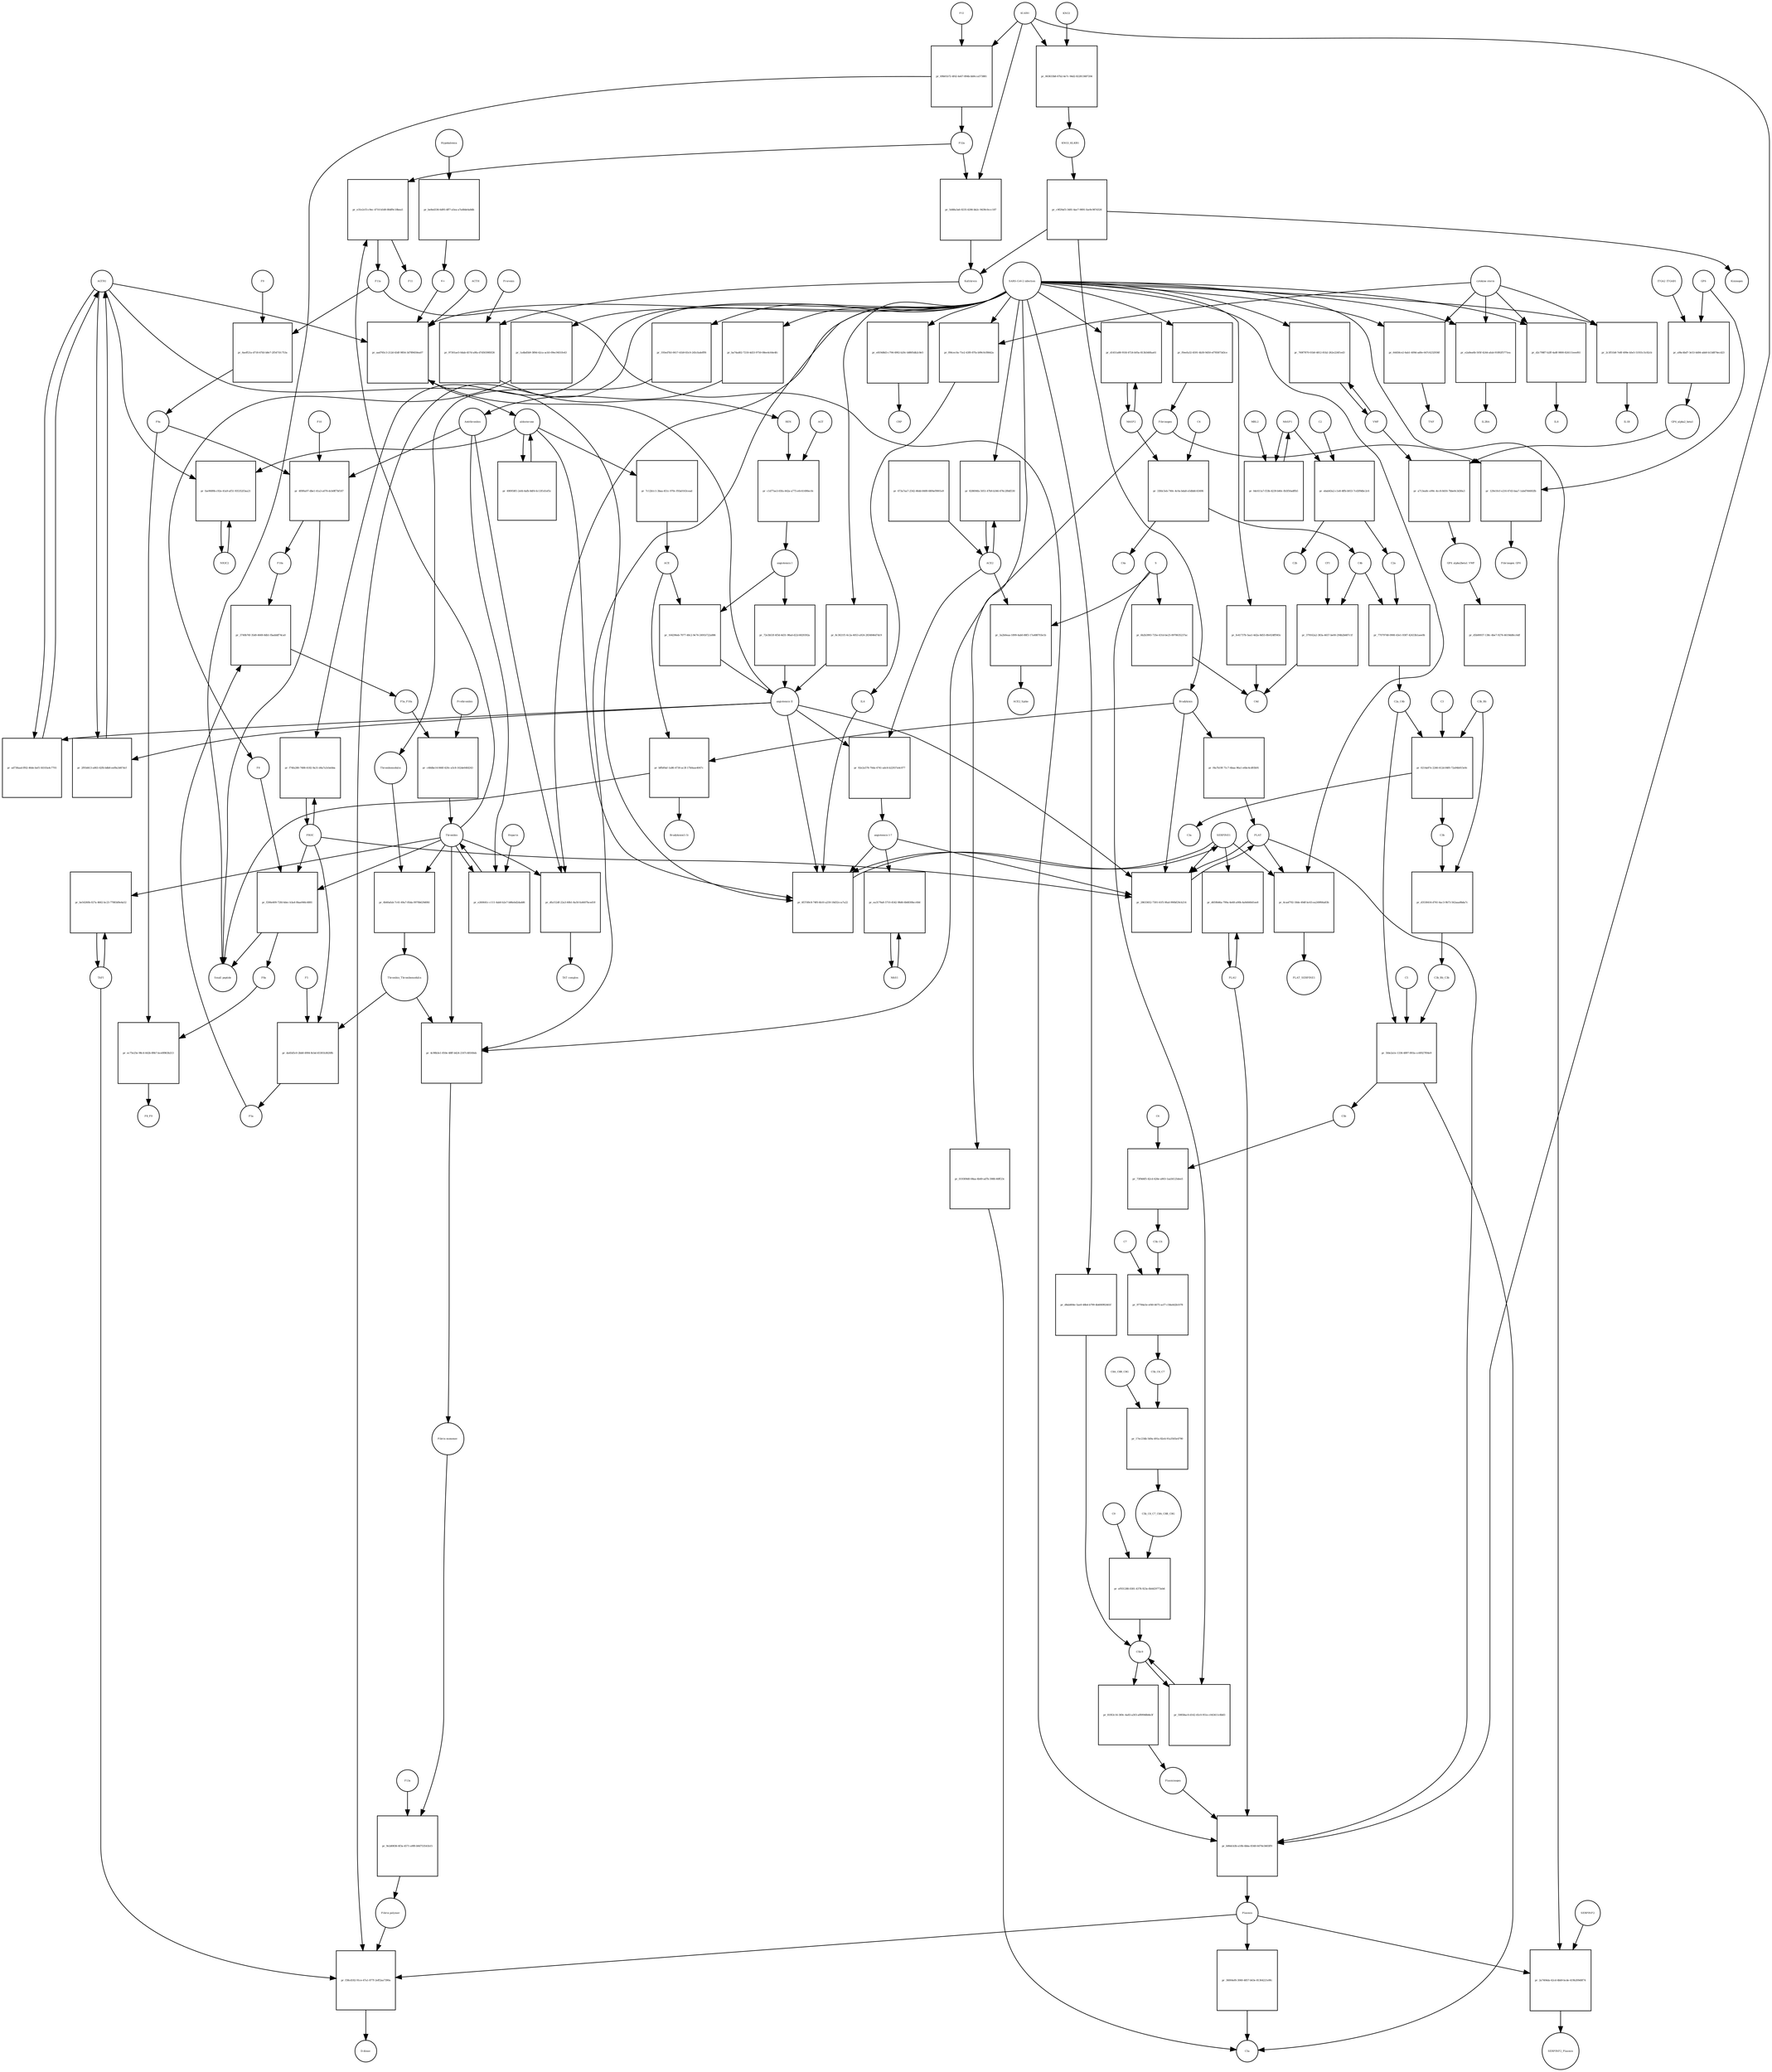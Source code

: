strict digraph  {
F8 [annotation="urn_miriam_hgnc_3546|urn_miriam_taxonomy_9606", bipartite=0, cls=macromolecule, fontsize=4, label=F8, shape=circle];
"pr_f206e409-72fd-4dec-b3a4-0bae946c4881" [annotation="", bipartite=1, cls=process, fontsize=4, label="pr_f206e409-72fd-4dec-b3a4-0bae946c4881", shape=square];
"Small peptide" [annotation=urn_miriam_mesh_D010446, bipartite=0, cls=macromolecule, fontsize=4, label="Small peptide", shape=circle];
F8a [annotation="urn_miriam_hgnc.symbol_F8|urn_miriam_mesh_D015944|urn_miriam_taxonomy_9606", bipartite=0, cls=macromolecule, fontsize=4, label=F8a, shape=circle];
Thrombin [annotation="urn_miriam_hgnc_3535|urn_miriam_taxonomy_9606", bipartite=0, cls=macromolecule, fontsize=4, label=Thrombin, shape=circle];
PROC [annotation="urn_miriam_hgnc_9451|urn_miriam_taxonomy_9606", bipartite=0, cls=macromolecule, fontsize=4, label=PROC, shape=circle];
AGTR1 [annotation=urn_miriam_hgnc_336, bipartite=0, cls=macromolecule, fontsize=4, label=AGTR1, shape=circle];
"pr_ad736aad-ff62-46de-bef1-fd103a4c7701" [annotation="", bipartite=1, cls=process, fontsize=4, label="pr_ad736aad-ff62-46de-bef1-fd103a4c7701", shape=square];
"angiotensin II" [annotation="urn_miriam_obo.chebi_CHEBI%3A2718|urn_miriam_taxonomy_9606", bipartite=0, cls="simple chemical", fontsize=4, label="angiotensin II", shape=circle];
NR3C2 [annotation="", bipartite=0, cls=macromolecule, fontsize=4, label=NR3C2, shape=circle];
"pr_fae9689b-c92e-41a9-af51-935352f3aa21" [annotation="", bipartite=1, cls=process, fontsize=4, label="pr_fae9689b-c92e-41a9-af51-935352f3aa21", shape=square];
aldosterone [annotation="urn_miriam_obo.chebi_CHEBI%3A27584", bipartite=0, cls="simple chemical", fontsize=4, label=aldosterone, shape=circle];
"pr_490958f1-2efd-4afb-8df4-6c13f1d1ef5c" [annotation="", bipartite=1, cls=process, fontsize=4, label="pr_490958f1-2efd-4afb-8df4-6c13f1d1ef5c", shape=square];
SERPINE1 [annotation="", bipartite=0, cls=macromolecule, fontsize=4, label=SERPINE1, shape=circle];
"pr_6f37d9c8-74f0-4b10-a259-18d32cca7a22" [annotation="", bipartite=1, cls=process, fontsize=4, label="pr_6f37d9c8-74f0-4b10-a259-18d32cca7a22", shape=square];
"angiotensin I-7" [annotation="urn_miriam_obo.chebi_CHEBI%3A55438|urn_miriam_taxonomy_9606", bipartite=0, cls="simple chemical", fontsize=4, label="angiotensin I-7", shape=circle];
IL6 [annotation="urn_miriam_hgnc_6018|urn_miriam_taxonomy_9606", bipartite=0, cls=macromolecule, fontsize=4, label=IL6, shape=circle];
"pr_aad765c3-212d-43df-9854-3d789450ea07" [annotation="", bipartite=1, cls=process, fontsize=4, label="pr_aad765c3-212d-43df-9854-3d789450ea07", shape=square];
"SARS-CoV-2 infection" [annotation="urn_miriam_taxonomy_2697049|urn_miriam_mesh_D012327", bipartite=0, cls=phenotype, fontsize=4, label="SARS-CoV-2 infection", shape=circle];
"K+" [annotation="urn_miriam_obo.chebi_CHEBI%3A29103", bipartite=0, cls="simple chemical", fontsize=4, label="K+", shape=circle];
ACTH [annotation=urn_miriam_hgnc_9201, bipartite=0, cls="simple chemical", fontsize=4, label=ACTH, shape=circle];
"pr_8c3021f1-6c2a-4053-a924-2834846d7dc9" [annotation="", bipartite=1, cls=process, fontsize=4, label="pr_8c3021f1-6c2a-4053-a924-2834846d7dc9", shape=square];
Bradykinin [annotation="urn_miriam_obo.chebi_CHEBI%3A3165|urn_miriam_taxonomy_9606", bipartite=0, cls=macromolecule, fontsize=4, label=Bradykinin, shape=circle];
"pr_bffbf0af-1a86-4730-ac3f-17b0aae4047c" [annotation="", bipartite=1, cls=process, fontsize=4, label="pr_bffbf0af-1a86-4730-ac3f-17b0aae4047c", shape=square];
"Bradykinin(1-5)" [annotation="urn_miriam_mesh_C079000|urn_miriam_taxonomy_9606", bipartite=0, cls=macromolecule, fontsize=4, label="Bradykinin(1-5)", shape=circle];
ACE [annotation="urn_miriam_hgnc_2707|urn_miriam_taxonomy_9606", bipartite=0, cls=macromolecule, fontsize=4, label=ACE, shape=circle];
"pr_f4a7b19f-71c7-4baa-96a1-e6bc4cd93b91" [annotation="", bipartite=1, cls=process, fontsize=4, label="pr_f4a7b19f-71c7-4baa-96a1-e6bc4cd93b91", shape=square];
PLAT [annotation="urn_miriam_hgnc_9051|urn_miriam_taxonomy_9606", bipartite=0, cls=macromolecule, fontsize=4, label=PLAT, shape=circle];
"pr_2f93d413-a863-42fb-bdb8-eef8a3d47dcf" [annotation="", bipartite=1, cls=process, fontsize=4, label="pr_2f93d413-a863-42fb-bdb8-eef8a3d47dcf", shape=square];
MAS1 [annotation="", bipartite=0, cls=macromolecule, fontsize=4, label=MAS1, shape=circle];
"pr_ea3179a8-5710-4542-98d6-6b6830bcc60d" [annotation="", bipartite=1, cls=process, fontsize=4, label="pr_ea3179a8-5710-4542-98d6-6b6830bcc60d", shape=square];
Fibrinogen [annotation="urn_miriam_pubmed_19296670|urn_miriam_obo.go_GO%3A0005577|urn_miriam_hgnc_3661|urn_miriam_hgnc_3662|urn_miriam_hgnc_3694|urn_miriam_taxonomy_9606", bipartite=0, cls=complex, fontsize=4, label=Fibrinogen, shape=circle];
"pr_129e10cf-e216-47d3-baa7-1abd766692fb" [annotation="", bipartite=1, cls=process, fontsize=4, label="pr_129e10cf-e216-47d3-baa7-1abd766692fb", shape=square];
GP6 [annotation="urn_miriam_hgnc_HGNC%3A14388|urn_miriam_taxonomy_9606", bipartite=0, cls=macromolecule, fontsize=4, label=GP6, shape=circle];
Fibrinogen_GP6 [annotation="urn_miriam_pubmed_19296670|urn_miriam_obo.go_GO%3A0005577|urn_miriam_hgnc_HGNC%3A14388|urn_miriam_taxonomy_9606", bipartite=0, cls=complex, fontsize=4, label=Fibrinogen_GP6, shape=circle];
GP6_alpha2_beta1 [annotation="urn_miriam_pubmed_25051961|urn_miriam_taxonomy_10090|urn_miriam_hgnc_14338|urn_miriam_hgnc_6137|urn_miriam_hgnc_6153", bipartite=0, cls=complex, fontsize=4, label=GP6_alpha2_beta1, shape=circle];
"pr_a713ea8c-e90c-4cc8-8d16-7bbe0c3d30a3" [annotation="", bipartite=1, cls=process, fontsize=4, label="pr_a713ea8c-e90c-4cc8-8d16-7bbe0c3d30a3", shape=square];
VWF [annotation="urn_miriam_hgnc_12726|urn_miriam_taxonomy_9606", bipartite=0, cls=macromolecule, fontsize=4, label=VWF, shape=circle];
GP6_alpha2beta1_VWF [annotation="urn_miriam_pubmed_25051961|urn_miriam_taxonomy_10090|urn_miriam_hgnc_14338|urn_miriam_hgnc_6137|urn_miriam_hgnc_6153|urn_miriam_hgnc_12726", bipartite=0, cls=complex, fontsize=4, label=GP6_alpha2beta1_VWF, shape=circle];
"pr_a9bc4bd7-3e53-4d04-abb0-b13d874ecd23" [annotation="", bipartite=1, cls=process, fontsize=4, label="pr_a9bc4bd7-3e53-4d04-abb0-b13d874ecd23", shape=square];
ITGA2_ITGAB1 [annotation="urn_miriam_intact_EBI-16428357|urn_miriam_hgnc_6137|urn_miriam_hgnc_6153|urn_miriam_taxonomy_9606", bipartite=0, cls=complex, fontsize=4, label=ITGA2_ITGAB1, shape=circle];
"pr_d5b00937-138c-4be7-9276-4619dd8cc6df" [annotation="", bipartite=1, cls="omitted process", fontsize=4, label="pr_d5b00937-138c-4be7-9276-4619dd8cc6df", shape=square];
"Fibrin polymer" [annotation="urn_miriam_mesh_C465961|urn_miriam_taxonomy_9606", bipartite=0, cls=macromolecule, fontsize=4, label="Fibrin polymer", shape=circle];
"pr_f38cd182-91ce-47a1-877f-2eff2aa7390a" [annotation="", bipartite=1, cls=process, fontsize=4, label="pr_f38cd182-91ce-47a1-877f-2eff2aa7390a", shape=square];
"D-dimer" [annotation="urn_miriam_pubmed_19008457|urn_miriam_mesh_C036309|urn_miriam_taxonomy_9606", bipartite=0, cls=macromolecule, fontsize=4, label="D-dimer", shape=circle];
Plasmin [annotation="urn_miriam_hgnc.symbol_PLG|urn_miriam_mesh_D005341|urn_miriam_brenda_3.4.21.7|urn_miriam_taxonomy_9606", bipartite=0, cls=macromolecule, fontsize=4, label=Plasmin, shape=circle];
TAFI [annotation="urn_miriam_hgnc_1546|urn_miriam_taxonomy_9606", bipartite=0, cls=macromolecule, fontsize=4, label=TAFI, shape=circle];
"Fibrin monomer" [annotation="urn_miriam_mesh_C011468|urn_miriam_taxonomy_9606", bipartite=0, cls=macromolecule, fontsize=4, label="Fibrin monomer", shape=circle];
"pr_9e2d0836-6f3a-4571-a9f8-b9d753541b15" [annotation="", bipartite=1, cls=process, fontsize=4, label="pr_9e2d0836-6f3a-4571-a9f8-b9d753541b15", shape=square];
F13a [annotation="urn_miriam_hgnc.symbol_F13|urn_miriam_mesh_D026122|urn_miriam_brenda_2.3.2.13|urn_miriam_taxonomy_9606", bipartite=0, cls=macromolecule, fontsize=4, label=F13a, shape=circle];
"pr_64458ce2-6ab1-409d-ad0e-647c6232936f" [annotation="", bipartite=1, cls=process, fontsize=4, label="pr_64458ce2-6ab1-409d-ad0e-647c6232936f", shape=square];
TNF [annotation="urn_miriam_hgnc_11892|urn_miriam_taxonomy_9606", bipartite=0, cls=macromolecule, fontsize=4, label=TNF, shape=circle];
"cytokine storm" [annotation="urn_miriam_pubmed_2504360|urn_miriam_taxonomy_9606", bipartite=0, cls=phenotype, fontsize=4, label="cytokine storm", shape=circle];
"pr_36004ef6-3060-4857-b63e-81364221e9fc" [annotation="", bipartite=1, cls=process, fontsize=4, label="pr_36004ef6-3060-4857-b63e-81364221e9fc", shape=square];
C5a [annotation="urn_miriam_hgnc.symbol_C5|urn_miriam_mesh_D015936|urn_miriam_taxonomy_9606", bipartite=0, cls=macromolecule, fontsize=4, label=C5a, shape=circle];
"pr_81f63c16-369c-4a83-a303-af89948b8e3f" [annotation="", bipartite=1, cls=process, fontsize=4, label="pr_81f63c16-369c-4a83-a303-af89948b8e3f", shape=square];
Plasminogen [annotation="urn_miriam_hgnc_9071|urn_miriam_taxonomy_9606", bipartite=0, cls=macromolecule, fontsize=4, label=Plasminogen, shape=circle];
"C5b-9" [annotation="urn_miriam_obo.go_GO%3A0005579|urn_miriam_mesh_D015938|urn_miriam_mesh_D050776|urn_miriam_hgnc_1339|urn_miriam_hgnc_1346|urn_miriam_hgnc_1352|urn_miriam_hgnc_1353|urn_miriam_hgnc_1354|urn_miriam_hgnc_1358|urn_miriam_taxonomy_9606", bipartite=0, cls=complex, fontsize=4, label="C5b-9", shape=circle];
C2 [annotation="urn_miriam_hgnc_1248|urn_miriam_taxonomy_9606", bipartite=0, cls=macromolecule, fontsize=4, label=C2, shape=circle];
"pr_ebab43a2-c1e8-4ffb-b933-7cd3f9dbc2c6" [annotation="", bipartite=1, cls=process, fontsize=4, label="pr_ebab43a2-c1e8-4ffb-b933-7cd3f9dbc2c6", shape=square];
C2a [annotation="urn_miriam_hgnc.symbol_C2|urn_miriam_mesh_D050678|urn_miriam_taxonomy_9606", bipartite=0, cls=macromolecule, fontsize=4, label=C2a, shape=circle];
C2b [annotation="urn_miriam_hgnc.symbol_C2|urn_miriam_mesh_D050679|urn_miriam_taxonomy_9606", bipartite=0, cls=macromolecule, fontsize=4, label=C2b, shape=circle];
MASP1 [annotation="urn_miriam_hgnc_6901|urn_miriam_taxonomy_9606", bipartite=0, cls=macromolecule, fontsize=4, label=MASP1, shape=circle];
"pr_e2a8ea6b-505f-4244-afab-91892f5771ea" [annotation="", bipartite=1, cls=process, fontsize=4, label="pr_e2a8ea6b-505f-4244-afab-91892f5771ea", shape=square];
IL2RA [annotation="urn_miriam_hgnc_6008|urn_miriam_taxonomy_9606", bipartite=0, cls=macromolecule, fontsize=4, label=IL2RA, shape=circle];
"pr_d2c798f7-b2ff-4a8f-9800-824111eeef61" [annotation="", bipartite=1, cls=process, fontsize=4, label="pr_d2c798f7-b2ff-4a8f-9800-824111eeef61", shape=square];
IL8 [annotation="urn_miriam_hgnc_6025|urn_miriam_taxonomy_9606", bipartite=0, cls=macromolecule, fontsize=4, label=IL8, shape=circle];
"pr_019309d0-08aa-4b49-ad7b-398fc40ff23c" [annotation="", bipartite=1, cls=process, fontsize=4, label="pr_019309d0-08aa-4b49-ad7b-398fc40ff23c", shape=square];
"pr_f06cec0a-71e2-43f0-87fa-b99c0cf8642a" [annotation="", bipartite=1, cls=process, fontsize=4, label="pr_f06cec0a-71e2-43f0-87fa-b99c0cf8642a", shape=square];
"pr_2c3f51b8-7e8f-499e-b5e5-51931c5c82cb" [annotation="", bipartite=1, cls=process, fontsize=4, label="pr_2c3f51b8-7e8f-499e-b5e5-51931c5c82cb", shape=square];
IL1B [annotation="urn_miriam_hgnc_5992|urn_miriam_taxonomy_9606", bipartite=0, cls=macromolecule, fontsize=4, label=IL1B, shape=circle];
Prorenin [annotation="urn_miriam_hgnc_9958|urn_miriam_taxonomy_9606", bipartite=0, cls=macromolecule, fontsize=4, label=Prorenin, shape=circle];
"pr_97301ae5-0dab-457d-a9fa-d7d503985f26" [annotation="", bipartite=1, cls=process, fontsize=4, label="pr_97301ae5-0dab-457d-a9fa-d7d503985f26", shape=square];
REN [annotation="urn_miriam_hgnc.symbol_REN|urn_miriam_taxonomy_9606", bipartite=0, cls=macromolecule, fontsize=4, label=REN, shape=circle];
Kallikrein [annotation="urn_miriam_hgnc.symbol_KLKB1|urn_miriam_mesh_D020842|urn_miriam_brenda_3.4.21.34|urn_miriam_taxonomy_9606", bipartite=0, cls=macromolecule, fontsize=4, label=Kallikrein, shape=circle];
KLKB1 [annotation="urn_miriam_hgnc_6371|urn_miriam_taxonomy_9606", bipartite=0, cls=macromolecule, fontsize=4, label=KLKB1, shape=circle];
"pr_5d48a3a6-0235-4206-bb2c-9439c0ccc187" [annotation="", bipartite=1, cls=process, fontsize=4, label="pr_5d48a3a6-0235-4206-bb2c-9439c0ccc187", shape=square];
F12a [annotation="urn_miriam_hgnc.symbol_F12|urn_miriam_mesh_D015956|urn_miriam_brenda_3.4.21.38|urn_miriam_taxonomy_9606", bipartite=0, cls=macromolecule, fontsize=4, label=F12a, shape=circle];
"pr_193ed7b5-0617-41b9-83c0-245cfadefff6" [annotation="", bipartite=1, cls=process, fontsize=4, label="pr_193ed7b5-0617-41b9-83c0-245cfadefff6", shape=square];
Thrombomodulin [annotation="urn_miriam_hgnc_11784|urn_miriam_taxonomy_9606", bipartite=0, cls=macromolecule, fontsize=4, label=Thrombomodulin, shape=circle];
"pr_2a7404da-42cd-4bb9-bcde-419b209d0f74" [annotation="", bipartite=1, cls=process, fontsize=4, label="pr_2a7404da-42cd-4bb9-bcde-419b209d0f74", shape=square];
SERPINF2 [annotation="urn_miriam_hgnc_9075|urn_miriam_taxonomy_9606", bipartite=0, cls=macromolecule, fontsize=4, label=SERPINF2, shape=circle];
SERPINF2_Plasmin [annotation="urn_miriam_pubmed_2437112|urn_miriam_biogrid_314240|urn_miriam_hgnc_9075|urn_miriam_mesh_D005341|urn_miriam_taxonomy_9606", bipartite=0, cls=complex, fontsize=4, label=SERPINF2_Plasmin, shape=circle];
"pr_fe41737b-5aa1-4d2a-8d55-8fe024ff945c" [annotation="", bipartite=1, cls=process, fontsize=4, label="pr_fe41737b-5aa1-4d2a-8d55-8fe024ff945c", shape=square];
C4d [annotation="urn_miriam_hgnc.symbol_C4b|urn_miriam_mesh_C032261|urn_miriam_taxonomy_9606", bipartite=0, cls=macromolecule, fontsize=4, label=C4d, shape=circle];
"pr_d8ab804e-5ae0-48b4-b799-4b406992461f" [annotation="", bipartite=1, cls=process, fontsize=4, label="pr_d8ab804e-5ae0-48b4-b799-4b406992461f", shape=square];
"pr_f74fa280-7488-4182-9a31-d4a7a3cbebba" [annotation="", bipartite=1, cls=process, fontsize=4, label="pr_f74fa280-7488-4182-9a31-d4a7a3cbebba", shape=square];
"pr_769f7870-01b0-4812-81b2-262e224f1ed3" [annotation="", bipartite=1, cls=process, fontsize=4, label="pr_769f7870-01b0-4812-81b2-262e224f1ed3", shape=square];
"pr_e819d8d3-c794-4902-b20c-b8805db2c8e5" [annotation="", bipartite=1, cls=process, fontsize=4, label="pr_e819d8d3-c794-4902-b20c-b8805db2c8e5", shape=square];
CRP [annotation="urn_miriam_hgnc_2367|urn_miriam_taxonomy_9606", bipartite=0, cls=macromolecule, fontsize=4, label=CRP, shape=circle];
"pr_59858ac0-d142-45c0-951e-c043411c8b83" [annotation="", bipartite=1, cls=process, fontsize=4, label="pr_59858ac0-d142-45c0-951e-c043411c8b83", shape=square];
S [annotation="urn_miriam_uniprot_P0DTC2|urn_miriam_uniprot_P59594|urn_miriam_taxonomy_2697049", bipartite=0, cls=macromolecule, fontsize=4, label=S, shape=circle];
"pr_6b2b3993-735e-431d-be25-8978635237ac" [annotation="", bipartite=1, cls=process, fontsize=4, label="pr_6b2b3993-735e-431d-be25-8978635237ac", shape=square];
"pr_92e2a578-70da-4741-adc8-b22937a4c077" [annotation="", bipartite=1, cls=process, fontsize=4, label="pr_92e2a578-70da-4741-adc8-b22937a4c077", shape=square];
ACE2 [annotation="urn_miriam_hgnc_13557|urn_miriam_taxonomy_9606", bipartite=0, cls=macromolecule, fontsize=4, label=ACE2, shape=circle];
"pr_673a7aa7-2542-46dd-8489-68f4ef9001e9" [annotation="", bipartite=1, cls=process, fontsize=4, label="pr_673a7aa7-2542-46dd-8489-68f4ef9001e9", shape=square];
"pr_3a2b0eaa-1899-4ab0-88f3-17a488703e1b" [annotation="", bipartite=1, cls=process, fontsize=4, label="pr_3a2b0eaa-1899-4ab0-88f3-17a488703e1b", shape=square];
ACE2_Spike [annotation="urn_miriam_pdb_6CS2|urn_miriam_hgnc_13557|urn_miriam_uniprot_P0DTC2|urn_miriam_taxonomy_9606|urn_miriam_taxonomy_2697049", bipartite=0, cls=complex, fontsize=4, label=ACE2_Spike, shape=circle];
"pr_828694fa-5051-47b9-b346-476c2f8df330" [annotation="", bipartite=1, cls=process, fontsize=4, label="pr_828694fa-5051-47b9-b346-476c2f8df330", shape=square];
"pr_ba74ad02-7218-4d33-9750-08ee4c64e4fc" [annotation="", bipartite=1, cls=process, fontsize=4, label="pr_ba74ad02-7218-4d33-9750-08ee4c64e4fc", shape=square];
Antithrombin [annotation="urn_miriam_hgnc_775|urn_miriam_taxonomy_9606", bipartite=0, cls=macromolecule, fontsize=4, label=Antithrombin, shape=circle];
"pr_1a4bd5b9-389d-42ca-acb5-09ec9451fe43" [annotation="", bipartite=1, cls=process, fontsize=4, label="pr_1a4bd5b9-389d-42ca-acb5-09ec9451fe43", shape=square];
C4b [annotation="urn_miriam_hgnc_1324|urn_miriam_taxonomy_9606", bipartite=0, cls=macromolecule, fontsize=4, label=C4b, shape=circle];
"pr_379162a2-383a-4657-be00-294b2b687c1f" [annotation="", bipartite=1, cls=process, fontsize=4, label="pr_379162a2-383a-4657-be00-294b2b687c1f", shape=square];
CFI [annotation="urn_miriam_hgnc_2771|urn_miriam_taxonomy_9606", bipartite=0, cls=macromolecule, fontsize=4, label=CFI, shape=circle];
C3b [annotation="urn_miriam_hgnc.symbol_C3|urn_miriam_mesh_D003179|urn_miriam_taxonomy_9606", bipartite=0, cls=macromolecule, fontsize=4, label=C3b, shape=circle];
"pr_d3530416-d741-4ac3-9b73-562aaa8bda7c" [annotation="", bipartite=1, cls=process, fontsize=4, label="pr_d3530416-d741-4ac3-9b73-562aaa8bda7c", shape=square];
C3b_Bb [annotation="urn_miriam_pubmed_12440962|urn_miriam_brenda_3.4.21.47|urn_miriam_mesh_D051561|urn_miriam_mesh_D003179|urn_miriam_hgnc_1037|urn_miriam_taxonomy_9606", bipartite=0, cls=complex, fontsize=4, label=C3b_Bb, shape=circle];
C3b_Bb_C3b [annotation="urn_miriam_pubmed_12440962|urn_miriam_brenda_34.4.21.47|urn_miriam_mesh_D051566|urn_miriam_mesh_D003179|urn_miriam_hgnc_1037|urn_miriam_taxonomy_9606", bipartite=0, cls=complex, fontsize=4, label=C3b_Bb_C3b, shape=circle];
"pr_77079748-0900-43e1-9387-42433b1aee0b" [annotation="", bipartite=1, cls=process, fontsize=4, label="pr_77079748-0900-43e1-9387-42433b1aee0b", shape=square];
C2a_C4b [annotation="urn_miriam_mesh_D051574|urn_miriam_brenda_3.4.21.43|urn_miriam_mesh_D050678|urn_miriam_hgnc_1324|urn_miriam_taxonomy_9606", bipartite=0, cls=complex, fontsize=4, label=C2a_C4b, shape=circle];
C4 [annotation="urn_miriam_mesh_D00318|urn_miriam_taxonomy_9606", bipartite=0, cls=macromolecule, fontsize=4, label=C4, shape=circle];
"pr_33fdc5eb-740c-4c0a-bda8-e5dbbfc63496" [annotation="", bipartite=1, cls=process, fontsize=4, label="pr_33fdc5eb-740c-4c0a-bda8-e5dbbfc63496", shape=square];
C4a [annotation="urn_miriam_hgnc_1323|urn_miriam_taxonomy_9606", bipartite=0, cls=macromolecule, fontsize=4, label=C4a, shape=circle];
MASP2 [annotation="urn_miriam_hgnc_6902|urn_miriam_taxonomy_9606", bipartite=0, cls=macromolecule, fontsize=4, label=MASP2, shape=circle];
"pr_0dc611a7-f33b-4239-b40c-fb5f50adffb5" [annotation="", bipartite=1, cls=process, fontsize=4, label="pr_0dc611a7-f33b-4239-b40c-fb5f50adffb5", shape=square];
MBL2 [annotation="urn_miriam_hgnc_6902|urn_miriam_taxonomy_9606", bipartite=0, cls=macromolecule, fontsize=4, label=MBL2, shape=circle];
"pr_d1451a88-91fd-4724-b05a-813b540faa61" [annotation="", bipartite=1, cls=process, fontsize=4, label="pr_d1451a88-91fd-4724-b05a-813b540faa61", shape=square];
PLAU [annotation="urn_miriam_hgnc_9052|urn_miriam_taxonomy_9606", bipartite=0, cls=macromolecule, fontsize=4, label=PLAU, shape=circle];
"pr_d659b46a-799a-4e68-a90b-4a9d440d1ee8" [annotation="", bipartite=1, cls=process, fontsize=4, label="pr_d659b46a-799a-4e68-a90b-4a9d440d1ee8", shape=square];
C5b_C6_C7_C8A_C8B_C8G [annotation="urn_miriam_pubmed_28630159|urn_miriam_mesh_C042295|urn_miriam_mesh_D050776|urn_miriam_hgnc_1339|urn_miriam_hgnc_1352|urn_miriam_hgnc_1353|urn_miriam_hgnc_1354|urn_miriam_taxonomy_9606", bipartite=0, cls=complex, fontsize=4, label=C5b_C6_C7_C8A_C8B_C8G, shape=circle];
"pr_ef931288-0381-4378-923e-6b0d29773eb6" [annotation="", bipartite=1, cls=process, fontsize=4, label="pr_ef931288-0381-4378-923e-6b0d29773eb6", shape=square];
C9 [annotation="urn_miriam_hgnc_1358|urn_miriam_taxonomy_9606", bipartite=0, cls=macromolecule, fontsize=4, label=C9, shape=circle];
C5b_C6_C7 [annotation="urn_miriam_pubmed_28630159|urn_miriam_mesh_C037453|urn_miriam_mesh_D050776|urn_miriam_hgnc_1339|urn_miriam_hgnc_1346|urn_miriam_taxonomy_9606", bipartite=0, cls=complex, fontsize=4, label=C5b_C6_C7, shape=circle];
"pr_17ec234b-549a-491a-82e4-91a3565e4790" [annotation="", bipartite=1, cls=process, fontsize=4, label="pr_17ec234b-549a-491a-82e4-91a3565e4790", shape=square];
C8A_C8B_C8G [annotation="urn_miriam_mesh_D003185|urn_miriam_hgnc_1353|urn_miriam_hgnc_1352|urn_miriam_hgnc_1354|urn_miriam_taxonomy_9606", bipartite=0, cls=complex, fontsize=4, label=C8A_C8B_C8G, shape=circle];
C5b_C6 [annotation="urn_miriam_mesh_C050974|urn_miriam_mesh_D050776|urn_miriam_hgnc_1339|urn_miriam_taxonomy_9606", bipartite=0, cls=complex, fontsize=4, label=C5b_C6, shape=circle];
"pr_97784a5e-ef40-4675-acf7-c58a442b1078" [annotation="", bipartite=1, cls=process, fontsize=4, label="pr_97784a5e-ef40-4675-acf7-c58a442b1078", shape=square];
C7 [annotation="urn_miriam_hgnc_HGNC%3A1346|urn_miriam_taxonomy_9606", bipartite=0, cls=macromolecule, fontsize=4, label=C7, shape=circle];
C5b [annotation="urn_miriam_hgnc.symbol_C5|urn_miriam_mesh_D050776|urn_miriam_taxonomy_9606", bipartite=0, cls=macromolecule, fontsize=4, label=C5b, shape=circle];
"pr_73f9d4f5-42cd-426e-a903-1aa56125dee5" [annotation="", bipartite=1, cls=process, fontsize=4, label="pr_73f9d4f5-42cd-426e-a903-1aa56125dee5", shape=square];
C6 [annotation="urn_miriam_hgnc_1339|urn_miriam_taxonomy_9606", bipartite=0, cls=macromolecule, fontsize=4, label=C6, shape=circle];
C5 [annotation="urn_miriam_hgnc_1331|urn_miriam_taxonomy_9606", bipartite=0, cls=macromolecule, fontsize=4, label=C5, shape=circle];
"pr_5fde2a1e-1336-4897-893a-cc6f027f04e9" [annotation="", bipartite=1, cls=process, fontsize=4, label="pr_5fde2a1e-1336-4897-893a-cc6f027f04e9", shape=square];
C3 [annotation="urn_miriam_hgnc_1318|urn_miriam_taxonomy_9606", bipartite=0, cls=macromolecule, fontsize=4, label=C3, shape=circle];
"pr_0214a87e-2246-412d-84f0-72a94b015e0c" [annotation="", bipartite=1, cls=process, fontsize=4, label="pr_0214a87e-2246-412d-84f0-72a94b015e0c", shape=square];
C3a [annotation="urn_miriam_hgnc.symbol_C3|urn_miriam_mesh_D015926|urn_miriam_taxonomy_9606", bipartite=0, cls=macromolecule, fontsize=4, label=C3a, shape=circle];
"pr_6b40afab-7c41-49a7-85da-0970b629d0fd" [annotation="", bipartite=1, cls=process, fontsize=4, label="pr_6b40afab-7c41-49a7-85da-0970b629d0fd", shape=square];
Thrombin_Thrombomodulin [annotation="urn_miriam_pubmed_6282863|urn_miriam_taxonomy_9986|urn_miriam_biogrid_283352|urn_miriam_mesh_D013917|urn_miriam_hgnc_11784", bipartite=0, cls=complex, fontsize=4, label=Thrombin_Thrombomodulin, shape=circle];
"pr_4c98b3e1-850e-48ff-b424-2167c48160eb" [annotation="", bipartite=1, cls=process, fontsize=4, label="pr_4c98b3e1-850e-48ff-b424-2167c48160eb", shape=square];
KNG1_KLKB1 [annotation="urn_miriam_pubmed_17598838|urn_miriam_intact_EBI-10087151|urn_miriam_hgnc_6371|urn_miriam_hgnc_6383|urn_miriam_taxonomy_9606", bipartite=0, cls=complex, fontsize=4, label=KNG1_KLKB1, shape=circle];
"pr_c9f29af3-3481-4ae7-9891-fae9c987d326" [annotation="", bipartite=1, cls=process, fontsize=4, label="pr_c9f29af3-3481-4ae7-9891-fae9c987d326", shape=square];
Kininogen [annotation="urn_miriam_hgnc.symbol_KNG1|urn_miriam_mesh_D019679|urn_miriam_taxonomy_9606", bipartite=0, cls=macromolecule, fontsize=4, label=Kininogen, shape=circle];
"pr_f0eefa32-4591-4b30-9d50-ef785873d3ce" [annotation="", bipartite=1, cls=process, fontsize=4, label="pr_f0eefa32-4591-4b30-9d50-ef785873d3ce", shape=square];
"angiotensin I" [annotation="urn_miriam_obo.chebi_CHEBI%3A2718|urn_miriam_taxonomy_9606", bipartite=0, cls="simple chemical", fontsize=4, label="angiotensin I", shape=circle];
"pr_72e3b53f-6f3d-4d31-98ad-d22c6829392a" [annotation="", bipartite=1, cls=process, fontsize=4, label="pr_72e3b53f-6f3d-4d31-98ad-d22c6829392a", shape=square];
"pr_4caef702-18de-49df-bc63-ea249f66a83b" [annotation="", bipartite=1, cls=process, fontsize=4, label="pr_4caef702-18de-49df-bc63-ea249f66a83b", shape=square];
PLAT_SERPINE1 [annotation="urn_miriam_pubmed_22449964|urn_miriam_intact_EBI-7800882|urn_miriam_hgnc_9051|urn_miriam_hgnc_8593|urn_miriam_taxonomy_9606", bipartite=0, cls=complex, fontsize=4, label=PLAT_SERPINE1, shape=circle];
"pr_be54260b-027a-4662-bc23-77883d9e4a52" [annotation="", bipartite=1, cls=process, fontsize=4, label="pr_be54260b-027a-4662-bc23-77883d9e4a52", shape=square];
"pr_28633652-7301-41f5-9fad-990bf29cb214" [annotation="", bipartite=1, cls=process, fontsize=4, label="pr_28633652-7301-41f5-9fad-990bf29cb214", shape=square];
"pr_dfa152df-22a3-40b1-8a50-fa4607bced18" [annotation="", bipartite=1, cls=process, fontsize=4, label="pr_dfa152df-22a3-40b1-8a50-fa4607bced18", shape=square];
"TAT complex" [annotation="urn_miriam_pubmed_22930518|urn_miriam_mesh_C046193|urn_miriam_mesh_D013917|urn_miriam_hgnc_775|urn_miriam_taxonomy_9606", bipartite=0, cls=complex, fontsize=4, label="TAT complex", shape=circle];
"pr_b06dcb3b-a18b-4bba-8348-6470e3465ff9" [annotation="", bipartite=1, cls=process, fontsize=4, label="pr_b06dcb3b-a18b-4bba-8348-6470e3465ff9", shape=square];
F11a [annotation="urn_miriam_hgnc.symbol_F11|urn_miriam_mesh_D015945|urn_miriam_brenda_3.4.21.27|urn_miriam_taxonomy_9606", bipartite=0, cls=macromolecule, fontsize=4, label=F11a, shape=circle];
"pr_e260641c-c111-4ab0-b2e7-b86ebd2dadd6" [annotation="", bipartite=1, cls=process, fontsize=4, label="pr_e260641c-c111-4ab0-b2e7-b86ebd2dadd6", shape=square];
Heparin [annotation="urn_miriam_pubmed_708377|urn_miriam_obo.chebi_CHEBI%3A28304|urn_miriam_taxonomy_9606", bipartite=0, cls="simple chemical", fontsize=4, label=Heparin, shape=circle];
Prothrombin [annotation="urn_miriam_hgnc_3535|urn_miriam_taxonomy_9606", bipartite=0, cls=macromolecule, fontsize=4, label=Prothrombin, shape=circle];
"pr_c48dbe14-846f-420c-a5c8-162de64fd243" [annotation="", bipartite=1, cls=process, fontsize=4, label="pr_c48dbe14-846f-420c-a5c8-162de64fd243", shape=square];
F5a_F10a [annotation="urn_miriam_pubmed_2303476|urn_miriam_mesh_C022475|urn_miriam_mesh_D15943|urn_miriam_mesh_D015951|urn_miriam_taxonomy_9606", bipartite=0, cls=complex, fontsize=4, label=F5a_F10a, shape=circle];
F10a [annotation="urn_miriam_hgnc.symbol_F10|urn_miriam_mesh_D015951|urn_miriam_brenda_3.4.21.6|urn_miriam_taxonomy_9606", bipartite=0, cls=macromolecule, fontsize=4, label=F10a, shape=circle];
"pr_3740b76f-35d0-4669-8db1-fbadddf74ca0" [annotation="", bipartite=1, cls=process, fontsize=4, label="pr_3740b76f-35d0-4669-8db1-fbadddf74ca0", shape=square];
F5a [annotation="urn_miriam_hgnc.symbol_F5|urn_miriam_mesh_D015943|urn_miriam_taxonomy_9606", bipartite=0, cls=macromolecule, fontsize=4, label=F5a, shape=circle];
F5 [annotation="urn_miriam_hgnc_3541|urn_miriam_taxonomy_9606", bipartite=0, cls=macromolecule, fontsize=4, label=F5, shape=circle];
"pr_da45d5c0-2bb8-4904-8cbd-45301b3620fb" [annotation="", bipartite=1, cls=process, fontsize=4, label="pr_da45d5c0-2bb8-4904-8cbd-45301b3620fb", shape=square];
F9a [annotation="urn_miriam_hgnc.symbol_F9|urn_miriam_mesh_D015949|urn_miriam_taxonomy_9606", bipartite=0, cls=macromolecule, fontsize=4, label=F9a, shape=circle];
"pr_ec75e25e-98c4-442b-89b7-bce0f863b213" [annotation="", bipartite=1, cls=process, fontsize=4, label="pr_ec75e25e-98c4-442b-89b7-bce0f863b213", shape=square];
F8_F9 [annotation="urn_miriam_pubmed_22471307|urn_miriam_hgnc_3546|urn_miriam_hgnc_35531|urn_miriam_intact_EBI-11621595|urn_miriam_taxonomy_9606", bipartite=0, cls=complex, fontsize=4, label=F8_F9, shape=circle];
F9 [annotation="urn_miriam_hgnc_35531|urn_miriam_taxonomy_9606", bipartite=0, cls=macromolecule, fontsize=4, label=F9, shape=circle];
"pr_6aeff21a-d718-47b5-b8e7-2f5471fc753a" [annotation="", bipartite=1, cls=process, fontsize=4, label="pr_6aeff21a-d718-47b5-b8e7-2f5471fc753a", shape=square];
"pr_063633b8-67b2-4e7c-94d2-822813687204" [annotation="", bipartite=1, cls=process, fontsize=4, label="pr_063633b8-67b2-4e7c-94d2-822813687204", shape=square];
KNG1 [annotation="urn_miriam_hgnc.symbol_6383|urn_miriam_taxonomy_9606", bipartite=0, cls=macromolecule, fontsize=4, label=KNG1, shape=circle];
"pr_e31e2cf3-c9ec-4710-b549-80df9c18bea5" [annotation="", bipartite=1, cls=process, fontsize=4, label="pr_e31e2cf3-c9ec-4710-b549-80df9c18bea5", shape=square];
F11 [annotation="urn_miriam_hgnc_3529|urn_miriam_taxonomy_9606", bipartite=0, cls=macromolecule, fontsize=4, label=F11, shape=circle];
F12 [annotation="urn_miriam_hgnc_3530|urn_miriam_taxonomy_9606", bipartite=0, cls=macromolecule, fontsize=4, label=F12, shape=circle];
"pr_69b01b72-4f42-4e67-894b-bb9cca573881" [annotation="", bipartite=1, cls=process, fontsize=4, label="pr_69b01b72-4f42-4e67-894b-bb9cca573881", shape=square];
"pr_164296eb-7077-48c2-9e74-2491b722a886" [annotation="", bipartite=1, cls=process, fontsize=4, label="pr_164296eb-7077-48c2-9e74-2491b722a886", shape=square];
F10 [annotation="urn_miriam_hgnc_3528|urn_miriam_taxonomy_9606", bipartite=0, cls=macromolecule, fontsize=4, label=F10, shape=circle];
"pr_4f0f6a97-dbe1-41a3-a076-dcb0ff7bf187" [annotation="", bipartite=1, cls=process, fontsize=4, label="pr_4f0f6a97-dbe1-41a3-a076-dcb0ff7bf187", shape=square];
AGT [annotation="urn_miriam_hgnc_333|urn_miriam_taxonomy_9606", bipartite=0, cls=macromolecule, fontsize=4, label=AGT, shape=circle];
"pr_c1d77ae3-65fa-442a-a775-e0c41490ec0c" [annotation="", bipartite=1, cls=process, fontsize=4, label="pr_c1d77ae3-65fa-442a-a775-e0c41490ec0c", shape=square];
"pr_7c12b1c1-3baa-451c-970c-f93a0163cead" [annotation="", bipartite=1, cls=process, fontsize=4, label="pr_7c12b1c1-3baa-451c-970c-f93a0163cead", shape=square];
"pr_be8ed336-6d95-4ff7-a5ea-a7a48de4a8db" [annotation="", bipartite=1, cls=process, fontsize=4, label="pr_be8ed336-6d95-4ff7-a5ea-a7a48de4a8db", shape=square];
Hypokalemia [annotation="urn_miriam_mesh_D007008|urn_miriam_taxonomy_9606", bipartite=0, cls=phenotype, fontsize=4, label=Hypokalemia, shape=circle];
F8 -> "pr_f206e409-72fd-4dec-b3a4-0bae946c4881"  [annotation="", interaction_type=consumption];
"pr_f206e409-72fd-4dec-b3a4-0bae946c4881" -> "Small peptide"  [annotation="", interaction_type=production];
"pr_f206e409-72fd-4dec-b3a4-0bae946c4881" -> F8a  [annotation="", interaction_type=production];
F8a -> "pr_ec75e25e-98c4-442b-89b7-bce0f863b213"  [annotation="", interaction_type=consumption];
Thrombin -> "pr_f206e409-72fd-4dec-b3a4-0bae946c4881"  [annotation="urn_miriam_pubmed_15746105|urn_miriam_taxonomy_9606", interaction_type=catalysis];
Thrombin -> "pr_6b40afab-7c41-49a7-85da-0970b629d0fd"  [annotation="", interaction_type=consumption];
Thrombin -> "pr_4c98b3e1-850e-48ff-b424-2167c48160eb"  [annotation="urn_miriam_pubmed_6282863|urn_miriam_pubmed_28228446|urn_miriam_pubmed_2117226|urn_miriam_taxonomy_9606", interaction_type=catalysis];
Thrombin -> "pr_be54260b-027a-4662-bc23-77883d9e4a52"  [annotation="urn_miriam_pubmed_23809134|urn_miriam_taxonomy_9823", interaction_type=catalysis];
Thrombin -> "pr_dfa152df-22a3-40b1-8a50-fa4607bced18"  [annotation="", interaction_type=consumption];
Thrombin -> "pr_e260641c-c111-4ab0-b2e7-b86ebd2dadd6"  [annotation="", interaction_type=consumption];
Thrombin -> "pr_e31e2cf3-c9ec-4710-b549-80df9c18bea5"  [annotation="urn_miriam_pubmed_21304106|urn_miriam_pubmed_8631976|urn_miriam_taxonomy_9606", interaction_type=catalysis];
PROC -> "pr_f206e409-72fd-4dec-b3a4-0bae946c4881"  [annotation="urn_miriam_pubmed_15746105|urn_miriam_taxonomy_9606", interaction_type=inhibition];
PROC -> "pr_f74fa280-7488-4182-9a31-d4a7a3cbebba"  [annotation="", interaction_type=consumption];
PROC -> "pr_28633652-7301-41f5-9fad-990bf29cb214"  [annotation="urn_miriam_pubmed_10373228|urn_miriam_pubmed_3124286|urn_miriam_taxonomy_9606|urn_miriam_pubmed_12091055|urn_miriam_pubmed_3096399", interaction_type=inhibition];
PROC -> "pr_da45d5c0-2bb8-4904-8cbd-45301b3620fb"  [annotation="urn_miriam_pubmed_6282863|urn_miriam_pubmed_6572921|urn_miriam_pubmed_2322551|urn_miriam_taxonomy_9606", interaction_type=inhibition];
AGTR1 -> "pr_ad736aad-ff62-46de-bef1-fd103a4c7701"  [annotation="", interaction_type=consumption];
AGTR1 -> "pr_fae9689b-c92e-41a9-af51-935352f3aa21"  [annotation="urn_miriam_pubmed_21349712|urn_miriam_taxonomy_10116|urn_miriam_pubmed_7045029|urn_miriam_taxonomy_10090", interaction_type=catalysis];
AGTR1 -> "pr_6f37d9c8-74f0-4b10-a259-18d32cca7a22"  [annotation="urn_miriam_pubmed_2091055|urn_miriam_taxonomy_9606|urn_miriam_pubmed_8034668|urn_miriam_pubmed_20591974|urn_miriam_pubmed_11983698", interaction_type=catalysis];
AGTR1 -> "pr_aad765c3-212d-43df-9854-3d789450ea07"  [annotation="urn_miriam_pubmed_8404594|urn_miriam_taxonomy_9606|urn_miriam_pubmed_173529|urn_miriam_taxonomy_9615|urn_miriam_pubmed_32565254", interaction_type=catalysis];
AGTR1 -> "pr_2f93d413-a863-42fb-bdb8-eef8a3d47dcf"  [annotation="", interaction_type=consumption];
"pr_ad736aad-ff62-46de-bef1-fd103a4c7701" -> AGTR1  [annotation="", interaction_type=production];
"angiotensin II" -> "pr_ad736aad-ff62-46de-bef1-fd103a4c7701"  [annotation="", interaction_type=stimulation];
"angiotensin II" -> "pr_6f37d9c8-74f0-4b10-a259-18d32cca7a22"  [annotation="urn_miriam_pubmed_2091055|urn_miriam_taxonomy_9606|urn_miriam_pubmed_8034668|urn_miriam_pubmed_20591974|urn_miriam_pubmed_11983698", interaction_type=catalysis];
"angiotensin II" -> "pr_aad765c3-212d-43df-9854-3d789450ea07"  [annotation="urn_miriam_pubmed_8404594|urn_miriam_taxonomy_9606|urn_miriam_pubmed_173529|urn_miriam_taxonomy_9615|urn_miriam_pubmed_32565254", interaction_type=catalysis];
"angiotensin II" -> "pr_2f93d413-a863-42fb-bdb8-eef8a3d47dcf"  [annotation="urn_miriam_pubmed_8158359|urn_miriam_taxonomy_9606", interaction_type=stimulation];
"angiotensin II" -> "pr_92e2a578-70da-4741-adc8-b22937a4c077"  [annotation="", interaction_type=consumption];
"angiotensin II" -> "pr_28633652-7301-41f5-9fad-990bf29cb214"  [annotation="urn_miriam_pubmed_10373228|urn_miriam_pubmed_3124286|urn_miriam_taxonomy_9606|urn_miriam_pubmed_12091055|urn_miriam_pubmed_3096399", interaction_type=catalysis];
NR3C2 -> "pr_fae9689b-c92e-41a9-af51-935352f3aa21"  [annotation="", interaction_type=consumption];
"pr_fae9689b-c92e-41a9-af51-935352f3aa21" -> NR3C2  [annotation="", interaction_type=production];
aldosterone -> "pr_fae9689b-c92e-41a9-af51-935352f3aa21"  [annotation="urn_miriam_pubmed_21349712|urn_miriam_taxonomy_10116|urn_miriam_pubmed_7045029|urn_miriam_taxonomy_10090", interaction_type=stimulation];
aldosterone -> "pr_490958f1-2efd-4afb-8df4-6c13f1d1ef5c"  [annotation="", interaction_type=consumption];
aldosterone -> "pr_6f37d9c8-74f0-4b10-a259-18d32cca7a22"  [annotation="urn_miriam_pubmed_2091055|urn_miriam_taxonomy_9606|urn_miriam_pubmed_8034668|urn_miriam_pubmed_20591974|urn_miriam_pubmed_11983698", interaction_type=catalysis];
aldosterone -> "pr_7c12b1c1-3baa-451c-970c-f93a0163cead"  [annotation="urn_miriam_pubmed_5932931|urn_miriam_taxonomy_10116", interaction_type=catalysis];
"pr_490958f1-2efd-4afb-8df4-6c13f1d1ef5c" -> aldosterone  [annotation="", interaction_type=production];
SERPINE1 -> "pr_6f37d9c8-74f0-4b10-a259-18d32cca7a22"  [annotation="", interaction_type=consumption];
SERPINE1 -> "pr_d659b46a-799a-4e68-a90b-4a9d440d1ee8"  [annotation="urn_miriam_pubmed_21199867|urn_miriam_taxonomy_9606", interaction_type=inhibition];
SERPINE1 -> "pr_4caef702-18de-49df-bc63-ea249f66a83b"  [annotation="", interaction_type=consumption];
SERPINE1 -> "pr_28633652-7301-41f5-9fad-990bf29cb214"  [annotation="urn_miriam_pubmed_10373228|urn_miriam_pubmed_3124286|urn_miriam_taxonomy_9606|urn_miriam_pubmed_12091055|urn_miriam_pubmed_3096399", interaction_type=inhibition];
"pr_6f37d9c8-74f0-4b10-a259-18d32cca7a22" -> SERPINE1  [annotation="", interaction_type=production];
"angiotensin I-7" -> "pr_6f37d9c8-74f0-4b10-a259-18d32cca7a22"  [annotation="urn_miriam_pubmed_2091055|urn_miriam_taxonomy_9606|urn_miriam_pubmed_8034668|urn_miriam_pubmed_20591974|urn_miriam_pubmed_11983698", interaction_type=inhibition];
"angiotensin I-7" -> "pr_ea3179a8-5710-4542-98d6-6b6830bcc60d"  [annotation="urn_miriam_pubmed_18026570|urn_miriam_taxonomy_10090", interaction_type=stimulation];
"angiotensin I-7" -> "pr_28633652-7301-41f5-9fad-990bf29cb214"  [annotation="urn_miriam_pubmed_10373228|urn_miriam_pubmed_3124286|urn_miriam_taxonomy_9606|urn_miriam_pubmed_12091055|urn_miriam_pubmed_3096399", interaction_type=inhibition];
IL6 -> "pr_6f37d9c8-74f0-4b10-a259-18d32cca7a22"  [annotation="urn_miriam_pubmed_2091055|urn_miriam_taxonomy_9606|urn_miriam_pubmed_8034668|urn_miriam_pubmed_20591974|urn_miriam_pubmed_11983698", interaction_type=catalysis];
"pr_aad765c3-212d-43df-9854-3d789450ea07" -> aldosterone  [annotation="", interaction_type=production];
"SARS-CoV-2 infection" -> "pr_aad765c3-212d-43df-9854-3d789450ea07"  [annotation="urn_miriam_pubmed_8404594|urn_miriam_taxonomy_9606|urn_miriam_pubmed_173529|urn_miriam_taxonomy_9615|urn_miriam_pubmed_32565254", interaction_type="necessary stimulation"];
"SARS-CoV-2 infection" -> "pr_8c3021f1-6c2a-4053-a924-2834846d7dc9"  [annotation="urn_miriam_pubmed_32048163|urn_miriam_taxonomy_9606", interaction_type=catalysis];
"SARS-CoV-2 infection" -> "pr_f38cd182-91ce-47a1-877f-2eff2aa7390a"  [annotation="urn_miriam_pubmed_29096812|urn_miriam_pubmed_10574983|urn_miriam_pubmed_32172226|urn_miriam_taxonomy_9606", interaction_type="necessary stimulation"];
"SARS-CoV-2 infection" -> "pr_64458ce2-6ab1-409d-ad0e-647c6232936f"  [annotation="urn_miriam_pubmed_32504360|urn_miriam_taxonomy_9606", interaction_type=stimulation];
"SARS-CoV-2 infection" -> "pr_e2a8ea6b-505f-4244-afab-91892f5771ea"  [annotation="urn_miriam_pubmed_32286245|urn_miriam_taxonomy_9606", interaction_type=stimulation];
"SARS-CoV-2 infection" -> "pr_d2c798f7-b2ff-4a8f-9800-824111eeef61"  [annotation="urn_miriam_pubmed_32286245|urn_miriam_taxonomy_9606", interaction_type=stimulation];
"SARS-CoV-2 infection" -> "pr_019309d0-08aa-4b49-ad7b-398fc40ff23c"  [annotation="urn_miriam_pmc_PMC7260598|urn_miriam_taxonomy_9606", interaction_type="necessary stimulation"];
"SARS-CoV-2 infection" -> "pr_f06cec0a-71e2-43f0-87fa-b99c0cf8642a"  [annotation="urn_miriam_pubmed_32286245|urn_miriam_taxonomy_9606", interaction_type=stimulation];
"SARS-CoV-2 infection" -> "pr_2c3f51b8-7e8f-499e-b5e5-51931c5c82cb"  [annotation="urn_miriam_pubmed_32359396|urn_miriam_taxonomy_9606", interaction_type=stimulation];
"SARS-CoV-2 infection" -> "pr_193ed7b5-0617-41b9-83c0-245cfadefff6"  [annotation="urn_miriam_doi_10.1101%2F2020.04.25.20077842|urn_miriam_taxonomy_9606", interaction_type="necessary stimulation"];
"SARS-CoV-2 infection" -> "pr_2a7404da-42cd-4bb9-bcde-419b209d0f74"  [annotation="urn_miriam_pubmed_2437112|urn_miriam_doi_10.1101%2F2020.04.25.20077842|urn_miriam_taxonomy_9606", interaction_type=stimulation];
"SARS-CoV-2 infection" -> "pr_fe41737b-5aa1-4d2a-8d55-8fe024ff945c"  [annotation="urn_miriam_pubmed_32299776|urn_miriam_taxonomy_9606", interaction_type=stimulation];
"SARS-CoV-2 infection" -> "pr_d8ab804e-5ae0-48b4-b799-4b406992461f"  [annotation="urn_miriam_pmc_PMC7260598|urn_miriam_taxonomy_9606", interaction_type="necessary stimulation"];
"SARS-CoV-2 infection" -> "pr_f74fa280-7488-4182-9a31-d4a7a3cbebba"  [annotation="urn_miriam_pubmed_32302438|urn_miriam_taxonomy_9606", interaction_type="necessary stimulation"];
"SARS-CoV-2 infection" -> "pr_769f7870-01b0-4812-81b2-262e224f1ed3"  [annotation="urn_miriam_pubmed_32367170|urn_miriam_taxonomy_9606", interaction_type="necessary stimulation"];
"SARS-CoV-2 infection" -> "pr_e819d8d3-c794-4902-b20c-b8805db2c8e5"  [annotation="urn_miriam_pubmed_32171076|urn_miriam_taxonomy_9606", interaction_type="necessary stimulation"];
"SARS-CoV-2 infection" -> "pr_828694fa-5051-47b9-b346-476c2f8df330"  [annotation="urn_miriam_pubmed_16008552|urn_miriam_taxonomy_9606", interaction_type=inhibition];
"SARS-CoV-2 infection" -> "pr_ba74ad02-7218-4d33-9750-08ee4c64e4fc"  [annotation="urn_miriam_pubmed_32302438|urn_miriam_taxonomy_9606", interaction_type=inhibition];
"SARS-CoV-2 infection" -> "pr_1a4bd5b9-389d-42ca-acb5-09ec9451fe43"  [annotation="urn_miriam_pubmed_32367170|urn_miriam_taxonomy_9606", interaction_type="necessary stimulation"];
"SARS-CoV-2 infection" -> "pr_d1451a88-91fd-4724-b05a-813b540faa61"  [annotation="urn_miriam_pubmed_11290788|urn_miriam_pubmed_32299776|urn_miriam_taxonomy_9606", interaction_type=stimulation];
"SARS-CoV-2 infection" -> "pr_4c98b3e1-850e-48ff-b424-2167c48160eb"  [annotation="urn_miriam_pubmed_6282863|urn_miriam_pubmed_28228446|urn_miriam_pubmed_2117226|urn_miriam_taxonomy_9606", interaction_type="necessary stimulation"];
"SARS-CoV-2 infection" -> "pr_f0eefa32-4591-4b30-9d50-ef785873d3ce"  [annotation="urn_miriam_pubmed_32172226|urn_miriam_taxonomy_9606", interaction_type="necessary stimulation"];
"SARS-CoV-2 infection" -> "pr_4caef702-18de-49df-bc63-ea249f66a83b"  [annotation="urn_miriam_pubmed_22449964|urn_miriam_doi_10.1101%2F2020.04.25.20077842|urn_miriam_taxonomy_9606", interaction_type="necessary stimulation"];
"SARS-CoV-2 infection" -> "pr_dfa152df-22a3-40b1-8a50-fa4607bced18"  [annotation="urn_miriam_pubmed_8136018|urn_miriam_doi_10.1101%2F2020.04.25.20077842|urn_miriam_taxonomy_9606", interaction_type="necessary stimulation"];
"K+" -> "pr_aad765c3-212d-43df-9854-3d789450ea07"  [annotation="urn_miriam_pubmed_8404594|urn_miriam_taxonomy_9606|urn_miriam_pubmed_173529|urn_miriam_taxonomy_9615|urn_miriam_pubmed_32565254", interaction_type=catalysis];
ACTH -> "pr_aad765c3-212d-43df-9854-3d789450ea07"  [annotation="urn_miriam_pubmed_8404594|urn_miriam_taxonomy_9606|urn_miriam_pubmed_173529|urn_miriam_taxonomy_9615|urn_miriam_pubmed_32565254", interaction_type=catalysis];
"pr_8c3021f1-6c2a-4053-a924-2834846d7dc9" -> "angiotensin II"  [annotation="", interaction_type=production];
Bradykinin -> "pr_bffbf0af-1a86-4730-ac3f-17b0aae4047c"  [annotation="", interaction_type=consumption];
Bradykinin -> "pr_f4a7b19f-71c7-4baa-96a1-e6bc4cd93b91"  [annotation="urn_miriam_pubmed_9066005|urn_miriam_taxonomy_9606", interaction_type=stimulation];
Bradykinin -> "pr_28633652-7301-41f5-9fad-990bf29cb214"  [annotation="urn_miriam_pubmed_10373228|urn_miriam_pubmed_3124286|urn_miriam_taxonomy_9606|urn_miriam_pubmed_12091055|urn_miriam_pubmed_3096399", interaction_type=catalysis];
"pr_bffbf0af-1a86-4730-ac3f-17b0aae4047c" -> "Bradykinin(1-5)"  [annotation="", interaction_type=production];
"pr_bffbf0af-1a86-4730-ac3f-17b0aae4047c" -> "Small peptide"  [annotation="", interaction_type=production];
ACE -> "pr_bffbf0af-1a86-4730-ac3f-17b0aae4047c"  [annotation="urn_miriam_taxonomy_9606|urn_miriam_pubmed_10969042", interaction_type=catalysis];
ACE -> "pr_164296eb-7077-48c2-9e74-2491b722a886"  [annotation="urn_miriam_taxonomy_9606|urn_miriam_pubmed_190881|urn_miriam_pubmed_10969042", interaction_type=catalysis];
"pr_f4a7b19f-71c7-4baa-96a1-e6bc4cd93b91" -> PLAT  [annotation="", interaction_type=production];
PLAT -> "pr_4caef702-18de-49df-bc63-ea249f66a83b"  [annotation="", interaction_type=consumption];
PLAT -> "pr_28633652-7301-41f5-9fad-990bf29cb214"  [annotation="", interaction_type=consumption];
PLAT -> "pr_b06dcb3b-a18b-4bba-8348-6470e3465ff9"  [annotation="urn_miriam_pubmed_89876|urn_miriam_taxonomy_9606|urn_miriam_pubmed_3850647|urn_miriam_pubmed_2966802|urn_miriam_pubmed_6539333", interaction_type=catalysis];
"pr_2f93d413-a863-42fb-bdb8-eef8a3d47dcf" -> AGTR1  [annotation="", interaction_type=production];
MAS1 -> "pr_ea3179a8-5710-4542-98d6-6b6830bcc60d"  [annotation="", interaction_type=consumption];
"pr_ea3179a8-5710-4542-98d6-6b6830bcc60d" -> MAS1  [annotation="", interaction_type=production];
Fibrinogen -> "pr_129e10cf-e216-47d3-baa7-1abd766692fb"  [annotation="", interaction_type=consumption];
Fibrinogen -> "pr_4c98b3e1-850e-48ff-b424-2167c48160eb"  [annotation="", interaction_type=consumption];
"pr_129e10cf-e216-47d3-baa7-1abd766692fb" -> Fibrinogen_GP6  [annotation="", interaction_type=production];
GP6 -> "pr_129e10cf-e216-47d3-baa7-1abd766692fb"  [annotation="", interaction_type=consumption];
GP6 -> "pr_a9bc4bd7-3e53-4d04-abb0-b13d874ecd23"  [annotation="", interaction_type=consumption];
GP6_alpha2_beta1 -> "pr_a713ea8c-e90c-4cc8-8d16-7bbe0c3d30a3"  [annotation="", interaction_type=consumption];
"pr_a713ea8c-e90c-4cc8-8d16-7bbe0c3d30a3" -> GP6_alpha2beta1_VWF  [annotation="", interaction_type=production];
VWF -> "pr_a713ea8c-e90c-4cc8-8d16-7bbe0c3d30a3"  [annotation="", interaction_type=consumption];
VWF -> "pr_769f7870-01b0-4812-81b2-262e224f1ed3"  [annotation="", interaction_type=consumption];
GP6_alpha2beta1_VWF -> "pr_d5b00937-138c-4be7-9276-4619dd8cc6df"  [annotation="", interaction_type=consumption];
"pr_a9bc4bd7-3e53-4d04-abb0-b13d874ecd23" -> GP6_alpha2_beta1  [annotation="", interaction_type=production];
ITGA2_ITGAB1 -> "pr_a9bc4bd7-3e53-4d04-abb0-b13d874ecd23"  [annotation="", interaction_type=consumption];
"Fibrin polymer" -> "pr_f38cd182-91ce-47a1-877f-2eff2aa7390a"  [annotation="", interaction_type=consumption];
"pr_f38cd182-91ce-47a1-877f-2eff2aa7390a" -> "D-dimer"  [annotation="", interaction_type=production];
Plasmin -> "pr_f38cd182-91ce-47a1-877f-2eff2aa7390a"  [annotation="urn_miriam_pubmed_29096812|urn_miriam_pubmed_10574983|urn_miriam_pubmed_32172226|urn_miriam_taxonomy_9606", interaction_type=catalysis];
Plasmin -> "pr_36004ef6-3060-4857-b63e-81364221e9fc"  [annotation="urn_miriam_pubmed_27077125|urn_miriam_taxonomy_10090", interaction_type="necessary stimulation"];
Plasmin -> "pr_2a7404da-42cd-4bb9-bcde-419b209d0f74"  [annotation="", interaction_type=consumption];
TAFI -> "pr_f38cd182-91ce-47a1-877f-2eff2aa7390a"  [annotation="urn_miriam_pubmed_29096812|urn_miriam_pubmed_10574983|urn_miriam_pubmed_32172226|urn_miriam_taxonomy_9606", interaction_type=catalysis];
TAFI -> "pr_be54260b-027a-4662-bc23-77883d9e4a52"  [annotation="", interaction_type=consumption];
"Fibrin monomer" -> "pr_9e2d0836-6f3a-4571-a9f8-b9d753541b15"  [annotation="", interaction_type=consumption];
"pr_9e2d0836-6f3a-4571-a9f8-b9d753541b15" -> "Fibrin polymer"  [annotation="", interaction_type=production];
F13a -> "pr_9e2d0836-6f3a-4571-a9f8-b9d753541b15"  [annotation="urn_miriam_pubmed_29096812|urn_miriam_pubmed_7577232|urn_miriam_taxonomy_9606", interaction_type=catalysis];
"pr_64458ce2-6ab1-409d-ad0e-647c6232936f" -> TNF  [annotation="", interaction_type=production];
"cytokine storm" -> "pr_64458ce2-6ab1-409d-ad0e-647c6232936f"  [annotation="urn_miriam_pubmed_32504360|urn_miriam_taxonomy_9606", interaction_type=stimulation];
"cytokine storm" -> "pr_e2a8ea6b-505f-4244-afab-91892f5771ea"  [annotation="urn_miriam_pubmed_32286245|urn_miriam_taxonomy_9606", interaction_type=stimulation];
"cytokine storm" -> "pr_d2c798f7-b2ff-4a8f-9800-824111eeef61"  [annotation="urn_miriam_pubmed_32286245|urn_miriam_taxonomy_9606", interaction_type=stimulation];
"cytokine storm" -> "pr_f06cec0a-71e2-43f0-87fa-b99c0cf8642a"  [annotation="urn_miriam_pubmed_32286245|urn_miriam_taxonomy_9606", interaction_type=stimulation];
"cytokine storm" -> "pr_2c3f51b8-7e8f-499e-b5e5-51931c5c82cb"  [annotation="urn_miriam_pubmed_32359396|urn_miriam_taxonomy_9606", interaction_type=stimulation];
"pr_36004ef6-3060-4857-b63e-81364221e9fc" -> C5a  [annotation="", interaction_type=production];
"pr_81f63c16-369c-4a83-a303-af89948b8e3f" -> Plasminogen  [annotation="", interaction_type=production];
Plasminogen -> "pr_b06dcb3b-a18b-4bba-8348-6470e3465ff9"  [annotation="", interaction_type=consumption];
"C5b-9" -> "pr_81f63c16-369c-4a83-a303-af89948b8e3f"  [annotation="urn_miriam_pubmed_9012652|urn_miriam_taxonomy_9606", interaction_type=stimulation];
"C5b-9" -> "pr_59858ac0-d142-45c0-951e-c043411c8b83"  [annotation="", interaction_type=consumption];
C2 -> "pr_ebab43a2-c1e8-4ffb-b933-7cd3f9dbc2c6"  [annotation="", interaction_type=consumption];
"pr_ebab43a2-c1e8-4ffb-b933-7cd3f9dbc2c6" -> C2a  [annotation="", interaction_type=production];
"pr_ebab43a2-c1e8-4ffb-b933-7cd3f9dbc2c6" -> C2b  [annotation="", interaction_type=production];
C2a -> "pr_77079748-0900-43e1-9387-42433b1aee0b"  [annotation="", interaction_type=consumption];
MASP1 -> "pr_ebab43a2-c1e8-4ffb-b933-7cd3f9dbc2c6"  [annotation="urn_miriam_pubmed_10946292|urn_miriam_taxonomy_9606", interaction_type=catalysis];
MASP1 -> "pr_0dc611a7-f33b-4239-b40c-fb5f50adffb5"  [annotation="", interaction_type=consumption];
"pr_e2a8ea6b-505f-4244-afab-91892f5771ea" -> IL2RA  [annotation="", interaction_type=production];
"pr_d2c798f7-b2ff-4a8f-9800-824111eeef61" -> IL8  [annotation="", interaction_type=production];
"pr_019309d0-08aa-4b49-ad7b-398fc40ff23c" -> C5a  [annotation="", interaction_type=production];
"pr_f06cec0a-71e2-43f0-87fa-b99c0cf8642a" -> IL6  [annotation="", interaction_type=production];
"pr_2c3f51b8-7e8f-499e-b5e5-51931c5c82cb" -> IL1B  [annotation="", interaction_type=production];
Prorenin -> "pr_97301ae5-0dab-457d-a9fa-d7d503985f26"  [annotation="", interaction_type=consumption];
"pr_97301ae5-0dab-457d-a9fa-d7d503985f26" -> REN  [annotation="", interaction_type=production];
REN -> "pr_c1d77ae3-65fa-442a-a775-e0c41490ec0c"  [annotation="urn_miriam_pubmed_10585461|urn_miriam_pubmed_30934934|urn_miriam_pubmed_6172448|urn_miriam_taxonomy_9606", interaction_type=catalysis];
Kallikrein -> "pr_97301ae5-0dab-457d-a9fa-d7d503985f26"  [annotation="urn_miriam_pubmed_692685|urn_miriam_taxonomy_9606", interaction_type=catalysis];
KLKB1 -> "pr_5d48a3a6-0235-4206-bb2c-9439c0ccc187"  [annotation="", interaction_type=consumption];
KLKB1 -> "pr_b06dcb3b-a18b-4bba-8348-6470e3465ff9"  [annotation="urn_miriam_pubmed_89876|urn_miriam_taxonomy_9606|urn_miriam_pubmed_3850647|urn_miriam_pubmed_2966802|urn_miriam_pubmed_6539333", interaction_type=catalysis];
KLKB1 -> "pr_063633b8-67b2-4e7c-94d2-822813687204"  [annotation="", interaction_type=consumption];
KLKB1 -> "pr_69b01b72-4f42-4e67-894b-bb9cca573881"  [annotation="urn_miriam_pubmed_7391081|urn_miriam_taxonomy_9606|urn_miriam_pubmed_864009", interaction_type=catalysis];
"pr_5d48a3a6-0235-4206-bb2c-9439c0ccc187" -> Kallikrein  [annotation="", interaction_type=production];
F12a -> "pr_5d48a3a6-0235-4206-bb2c-9439c0ccc187"  [annotation="urn_miriam_pubmed_21304106|urn_miriam_taxonomy_9606", interaction_type=catalysis];
F12a -> "pr_e31e2cf3-c9ec-4710-b549-80df9c18bea5"  [annotation="", interaction_type=consumption];
"pr_193ed7b5-0617-41b9-83c0-245cfadefff6" -> Thrombomodulin  [annotation="", interaction_type=production];
Thrombomodulin -> "pr_6b40afab-7c41-49a7-85da-0970b629d0fd"  [annotation="", interaction_type=consumption];
"pr_2a7404da-42cd-4bb9-bcde-419b209d0f74" -> SERPINF2_Plasmin  [annotation="", interaction_type=production];
SERPINF2 -> "pr_2a7404da-42cd-4bb9-bcde-419b209d0f74"  [annotation="", interaction_type=consumption];
"pr_fe41737b-5aa1-4d2a-8d55-8fe024ff945c" -> C4d  [annotation="", interaction_type=production];
"pr_d8ab804e-5ae0-48b4-b799-4b406992461f" -> "C5b-9"  [annotation="", interaction_type=production];
"pr_f74fa280-7488-4182-9a31-d4a7a3cbebba" -> PROC  [annotation="", interaction_type=production];
"pr_769f7870-01b0-4812-81b2-262e224f1ed3" -> VWF  [annotation="", interaction_type=production];
"pr_e819d8d3-c794-4902-b20c-b8805db2c8e5" -> CRP  [annotation="", interaction_type=production];
"pr_59858ac0-d142-45c0-951e-c043411c8b83" -> "C5b-9"  [annotation="", interaction_type=production];
S -> "pr_59858ac0-d142-45c0-951e-c043411c8b83"  [annotation="", interaction_type=consumption];
S -> "pr_6b2b3993-735e-431d-be25-8978635237ac"  [annotation="", interaction_type=consumption];
S -> "pr_3a2b0eaa-1899-4ab0-88f3-17a488703e1b"  [annotation="", interaction_type=consumption];
"pr_6b2b3993-735e-431d-be25-8978635237ac" -> C4d  [annotation="", interaction_type=production];
"pr_92e2a578-70da-4741-adc8-b22937a4c077" -> "angiotensin I-7"  [annotation="", interaction_type=production];
ACE2 -> "pr_92e2a578-70da-4741-adc8-b22937a4c077"  [annotation="urn_miriam_pubmed_23392115|urn_miriam_taxonomy_10090", interaction_type=catalysis];
ACE2 -> "pr_3a2b0eaa-1899-4ab0-88f3-17a488703e1b"  [annotation="", interaction_type=consumption];
ACE2 -> "pr_828694fa-5051-47b9-b346-476c2f8df330"  [annotation="", interaction_type=consumption];
"pr_673a7aa7-2542-46dd-8489-68f4ef9001e9" -> ACE2  [annotation="", interaction_type=production];
"pr_3a2b0eaa-1899-4ab0-88f3-17a488703e1b" -> ACE2_Spike  [annotation="", interaction_type=production];
"pr_828694fa-5051-47b9-b346-476c2f8df330" -> ACE2  [annotation="", interaction_type=production];
"pr_ba74ad02-7218-4d33-9750-08ee4c64e4fc" -> Antithrombin  [annotation="", interaction_type=production];
Antithrombin -> "pr_dfa152df-22a3-40b1-8a50-fa4607bced18"  [annotation="", interaction_type=consumption];
Antithrombin -> "pr_e260641c-c111-4ab0-b2e7-b86ebd2dadd6"  [annotation="urn_miriam_pubmed_579490|urn_miriam_taxonomy_9606", interaction_type=inhibition];
Antithrombin -> "pr_4f0f6a97-dbe1-41a3-a076-dcb0ff7bf187"  [annotation="urn_miriam_pubmed_11551226|urn_miriam_pubmed_15853774|urn_miriam_taxonomy_9606", interaction_type=inhibition];
"pr_1a4bd5b9-389d-42ca-acb5-09ec9451fe43" -> F8  [annotation="", interaction_type=production];
C4b -> "pr_379162a2-383a-4657-be00-294b2b687c1f"  [annotation="", interaction_type=consumption];
C4b -> "pr_77079748-0900-43e1-9387-42433b1aee0b"  [annotation="", interaction_type=consumption];
"pr_379162a2-383a-4657-be00-294b2b687c1f" -> C4d  [annotation="", interaction_type=production];
CFI -> "pr_379162a2-383a-4657-be00-294b2b687c1f"  [annotation="urn_miriam_pubmed_19362461|urn_miriam_taxonomy_9606", interaction_type=catalysis];
C3b -> "pr_d3530416-d741-4ac3-9b73-562aaa8bda7c"  [annotation="", interaction_type=consumption];
"pr_d3530416-d741-4ac3-9b73-562aaa8bda7c" -> C3b_Bb_C3b  [annotation="", interaction_type=production];
C3b_Bb -> "pr_d3530416-d741-4ac3-9b73-562aaa8bda7c"  [annotation="", interaction_type=consumption];
C3b_Bb -> "pr_0214a87e-2246-412d-84f0-72a94b015e0c"  [annotation="urn_miriam_pubmed_427127|urn_miriam_taxonomy_9606|urn_miriam_pubmed_17395591", interaction_type=catalysis];
C3b_Bb_C3b -> "pr_5fde2a1e-1336-4897-893a-cc6f027f04e9"  [annotation="urn_miriam_pubmed_30083158|urn_miriam_taxonomy_9606|urn_miriam_pubmed_12878586", interaction_type=catalysis];
"pr_77079748-0900-43e1-9387-42433b1aee0b" -> C2a_C4b  [annotation="", interaction_type=production];
C2a_C4b -> "pr_5fde2a1e-1336-4897-893a-cc6f027f04e9"  [annotation="urn_miriam_pubmed_30083158|urn_miriam_taxonomy_9606|urn_miriam_pubmed_12878586", interaction_type=catalysis];
C2a_C4b -> "pr_0214a87e-2246-412d-84f0-72a94b015e0c"  [annotation="urn_miriam_pubmed_427127|urn_miriam_taxonomy_9606|urn_miriam_pubmed_17395591", interaction_type=catalysis];
C4 -> "pr_33fdc5eb-740c-4c0a-bda8-e5dbbfc63496"  [annotation="", interaction_type=consumption];
"pr_33fdc5eb-740c-4c0a-bda8-e5dbbfc63496" -> C4b  [annotation="", interaction_type=production];
"pr_33fdc5eb-740c-4c0a-bda8-e5dbbfc63496" -> C4a  [annotation="", interaction_type=production];
MASP2 -> "pr_33fdc5eb-740c-4c0a-bda8-e5dbbfc63496"  [annotation="urn_miriam_pubmed_21664989|urn_miriam_taxonomy_9606", interaction_type=catalysis];
MASP2 -> "pr_d1451a88-91fd-4724-b05a-813b540faa61"  [annotation="", interaction_type=consumption];
"pr_0dc611a7-f33b-4239-b40c-fb5f50adffb5" -> MASP1  [annotation="", interaction_type=production];
MBL2 -> "pr_0dc611a7-f33b-4239-b40c-fb5f50adffb5"  [annotation="urn_miriam_pubmed_11290788|urn_miriam_taxonomy_9606", interaction_type=stimulation];
"pr_d1451a88-91fd-4724-b05a-813b540faa61" -> MASP2  [annotation="", interaction_type=production];
PLAU -> "pr_d659b46a-799a-4e68-a90b-4a9d440d1ee8"  [annotation="", interaction_type=consumption];
PLAU -> "pr_b06dcb3b-a18b-4bba-8348-6470e3465ff9"  [annotation="urn_miriam_pubmed_89876|urn_miriam_taxonomy_9606|urn_miriam_pubmed_3850647|urn_miriam_pubmed_2966802|urn_miriam_pubmed_6539333", interaction_type=catalysis];
"pr_d659b46a-799a-4e68-a90b-4a9d440d1ee8" -> PLAU  [annotation="", interaction_type=production];
C5b_C6_C7_C8A_C8B_C8G -> "pr_ef931288-0381-4378-923e-6b0d29773eb6"  [annotation="", interaction_type=consumption];
"pr_ef931288-0381-4378-923e-6b0d29773eb6" -> "C5b-9"  [annotation="", interaction_type=production];
C9 -> "pr_ef931288-0381-4378-923e-6b0d29773eb6"  [annotation="", interaction_type=consumption];
C5b_C6_C7 -> "pr_17ec234b-549a-491a-82e4-91a3565e4790"  [annotation="", interaction_type=consumption];
"pr_17ec234b-549a-491a-82e4-91a3565e4790" -> C5b_C6_C7_C8A_C8B_C8G  [annotation="", interaction_type=production];
C8A_C8B_C8G -> "pr_17ec234b-549a-491a-82e4-91a3565e4790"  [annotation="", interaction_type=consumption];
C5b_C6 -> "pr_97784a5e-ef40-4675-acf7-c58a442b1078"  [annotation="", interaction_type=consumption];
"pr_97784a5e-ef40-4675-acf7-c58a442b1078" -> C5b_C6_C7  [annotation="", interaction_type=production];
C7 -> "pr_97784a5e-ef40-4675-acf7-c58a442b1078"  [annotation="", interaction_type=consumption];
C5b -> "pr_73f9d4f5-42cd-426e-a903-1aa56125dee5"  [annotation="", interaction_type=consumption];
"pr_73f9d4f5-42cd-426e-a903-1aa56125dee5" -> C5b_C6  [annotation="", interaction_type=production];
C6 -> "pr_73f9d4f5-42cd-426e-a903-1aa56125dee5"  [annotation="", interaction_type=consumption];
C5 -> "pr_5fde2a1e-1336-4897-893a-cc6f027f04e9"  [annotation="", interaction_type=consumption];
"pr_5fde2a1e-1336-4897-893a-cc6f027f04e9" -> C5b  [annotation="", interaction_type=production];
"pr_5fde2a1e-1336-4897-893a-cc6f027f04e9" -> C5a  [annotation="", interaction_type=production];
C3 -> "pr_0214a87e-2246-412d-84f0-72a94b015e0c"  [annotation="", interaction_type=consumption];
"pr_0214a87e-2246-412d-84f0-72a94b015e0c" -> C3a  [annotation="", interaction_type=production];
"pr_0214a87e-2246-412d-84f0-72a94b015e0c" -> C3b  [annotation="", interaction_type=production];
"pr_6b40afab-7c41-49a7-85da-0970b629d0fd" -> Thrombin_Thrombomodulin  [annotation="", interaction_type=production];
Thrombin_Thrombomodulin -> "pr_4c98b3e1-850e-48ff-b424-2167c48160eb"  [annotation="urn_miriam_pubmed_6282863|urn_miriam_pubmed_28228446|urn_miriam_pubmed_2117226|urn_miriam_taxonomy_9606", interaction_type=inhibition];
Thrombin_Thrombomodulin -> "pr_da45d5c0-2bb8-4904-8cbd-45301b3620fb"  [annotation="urn_miriam_pubmed_6282863|urn_miriam_pubmed_6572921|urn_miriam_pubmed_2322551|urn_miriam_taxonomy_9606", interaction_type=inhibition];
"pr_4c98b3e1-850e-48ff-b424-2167c48160eb" -> "Fibrin monomer"  [annotation="", interaction_type=production];
KNG1_KLKB1 -> "pr_c9f29af3-3481-4ae7-9891-fae9c987d326"  [annotation="urn_miriam_pubmed_6768384|urn_miriam_pubmed_4627469|urn_miriam_taxonomy_9606", interaction_type=catalysis];
"pr_c9f29af3-3481-4ae7-9891-fae9c987d326" -> Kininogen  [annotation="", interaction_type=production];
"pr_c9f29af3-3481-4ae7-9891-fae9c987d326" -> Bradykinin  [annotation="", interaction_type=production];
"pr_c9f29af3-3481-4ae7-9891-fae9c987d326" -> Kallikrein  [annotation="", interaction_type=production];
"pr_f0eefa32-4591-4b30-9d50-ef785873d3ce" -> Fibrinogen  [annotation="", interaction_type=production];
"angiotensin I" -> "pr_72e3b53f-6f3d-4d31-98ad-d22c6829392a"  [annotation="", interaction_type=consumption];
"angiotensin I" -> "pr_164296eb-7077-48c2-9e74-2491b722a886"  [annotation="", interaction_type=consumption];
"pr_72e3b53f-6f3d-4d31-98ad-d22c6829392a" -> "angiotensin II"  [annotation="", interaction_type=production];
"pr_4caef702-18de-49df-bc63-ea249f66a83b" -> PLAT_SERPINE1  [annotation="", interaction_type=production];
"pr_be54260b-027a-4662-bc23-77883d9e4a52" -> TAFI  [annotation="", interaction_type=production];
"pr_28633652-7301-41f5-9fad-990bf29cb214" -> PLAT  [annotation="", interaction_type=production];
"pr_dfa152df-22a3-40b1-8a50-fa4607bced18" -> "TAT complex"  [annotation="", interaction_type=production];
"pr_b06dcb3b-a18b-4bba-8348-6470e3465ff9" -> Plasmin  [annotation="", interaction_type=production];
F11a -> "pr_b06dcb3b-a18b-4bba-8348-6470e3465ff9"  [annotation="urn_miriam_pubmed_89876|urn_miriam_taxonomy_9606|urn_miriam_pubmed_3850647|urn_miriam_pubmed_2966802|urn_miriam_pubmed_6539333", interaction_type=catalysis];
F11a -> "pr_6aeff21a-d718-47b5-b8e7-2f5471fc753a"  [annotation="urn_miriam_pubmed_9100000|urn_miriam_taxonomy_9606", interaction_type=catalysis];
"pr_e260641c-c111-4ab0-b2e7-b86ebd2dadd6" -> Thrombin  [annotation="", interaction_type=production];
Heparin -> "pr_e260641c-c111-4ab0-b2e7-b86ebd2dadd6"  [annotation="urn_miriam_pubmed_579490|urn_miriam_taxonomy_9606", interaction_type=catalysis];
Prothrombin -> "pr_c48dbe14-846f-420c-a5c8-162de64fd243"  [annotation="", interaction_type=consumption];
"pr_c48dbe14-846f-420c-a5c8-162de64fd243" -> Thrombin  [annotation="", interaction_type=production];
F5a_F10a -> "pr_c48dbe14-846f-420c-a5c8-162de64fd243"  [annotation="urn_miriam_pubmed_4430674|urn_miriam_pubmed_3818642|urn_miriam_taxonomy_9606", interaction_type=catalysis];
F10a -> "pr_3740b76f-35d0-4669-8db1-fbadddf74ca0"  [annotation="", interaction_type=consumption];
"pr_3740b76f-35d0-4669-8db1-fbadddf74ca0" -> F5a_F10a  [annotation="", interaction_type=production];
F5a -> "pr_3740b76f-35d0-4669-8db1-fbadddf74ca0"  [annotation="", interaction_type=consumption];
F5 -> "pr_da45d5c0-2bb8-4904-8cbd-45301b3620fb"  [annotation="", interaction_type=consumption];
"pr_da45d5c0-2bb8-4904-8cbd-45301b3620fb" -> F5a  [annotation="", interaction_type=production];
F9a -> "pr_ec75e25e-98c4-442b-89b7-bce0f863b213"  [annotation="", interaction_type=consumption];
F9a -> "pr_4f0f6a97-dbe1-41a3-a076-dcb0ff7bf187"  [annotation="urn_miriam_pubmed_11551226|urn_miriam_pubmed_15853774|urn_miriam_taxonomy_9606", interaction_type=catalysis];
"pr_ec75e25e-98c4-442b-89b7-bce0f863b213" -> F8_F9  [annotation="", interaction_type=production];
F9 -> "pr_6aeff21a-d718-47b5-b8e7-2f5471fc753a"  [annotation="", interaction_type=consumption];
"pr_6aeff21a-d718-47b5-b8e7-2f5471fc753a" -> F9a  [annotation="", interaction_type=production];
"pr_063633b8-67b2-4e7c-94d2-822813687204" -> KNG1_KLKB1  [annotation="", interaction_type=production];
KNG1 -> "pr_063633b8-67b2-4e7c-94d2-822813687204"  [annotation="", interaction_type=consumption];
"pr_e31e2cf3-c9ec-4710-b549-80df9c18bea5" -> F11  [annotation="", interaction_type=production];
"pr_e31e2cf3-c9ec-4710-b549-80df9c18bea5" -> F11a  [annotation="", interaction_type=production];
F12 -> "pr_69b01b72-4f42-4e67-894b-bb9cca573881"  [annotation="", interaction_type=consumption];
"pr_69b01b72-4f42-4e67-894b-bb9cca573881" -> F12a  [annotation="", interaction_type=production];
"pr_69b01b72-4f42-4e67-894b-bb9cca573881" -> "Small peptide"  [annotation="", interaction_type=production];
"pr_164296eb-7077-48c2-9e74-2491b722a886" -> "angiotensin II"  [annotation="", interaction_type=production];
F10 -> "pr_4f0f6a97-dbe1-41a3-a076-dcb0ff7bf187"  [annotation="", interaction_type=consumption];
"pr_4f0f6a97-dbe1-41a3-a076-dcb0ff7bf187" -> F10a  [annotation="", interaction_type=production];
"pr_4f0f6a97-dbe1-41a3-a076-dcb0ff7bf187" -> "Small peptide"  [annotation="", interaction_type=production];
AGT -> "pr_c1d77ae3-65fa-442a-a775-e0c41490ec0c"  [annotation="", interaction_type=consumption];
"pr_c1d77ae3-65fa-442a-a775-e0c41490ec0c" -> "angiotensin I"  [annotation="", interaction_type=production];
"pr_7c12b1c1-3baa-451c-970c-f93a0163cead" -> ACE  [annotation="", interaction_type=production];
"pr_be8ed336-6d95-4ff7-a5ea-a7a48de4a8db" -> "K+"  [annotation="", interaction_type=production];
Hypokalemia -> "pr_be8ed336-6d95-4ff7-a5ea-a7a48de4a8db"  [annotation="urn_miriam_pubmed_32525548|urn_miriam_taxonomy_9606", interaction_type=inhibition];
}
